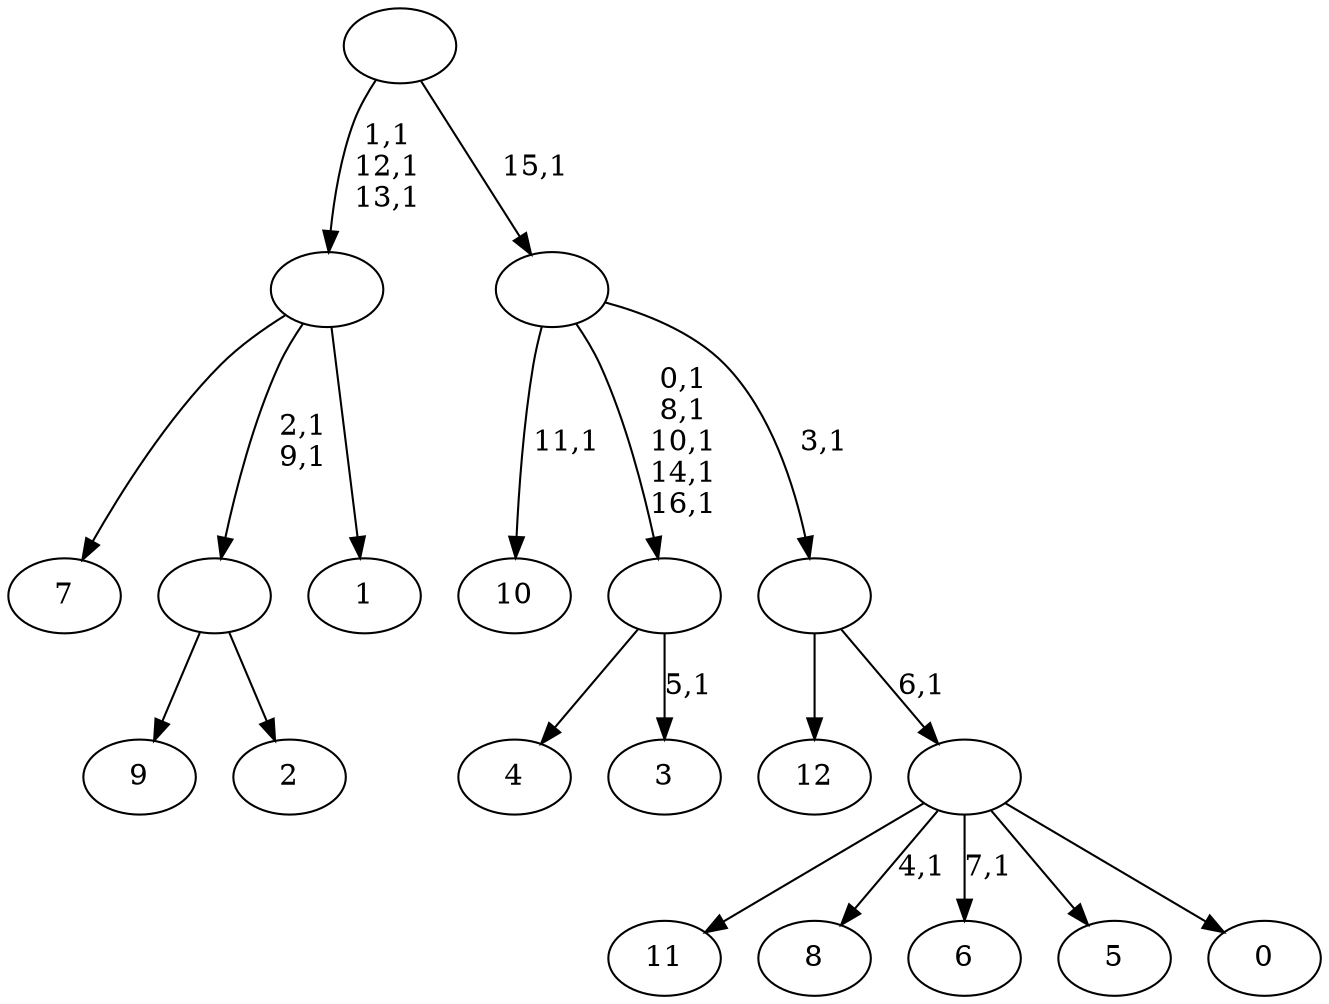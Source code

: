 digraph T {
	30 [label="12"]
	29 [label="11"]
	28 [label="10"]
	26 [label="9"]
	25 [label="8"]
	23 [label="7"]
	22 [label="6"]
	20 [label="5"]
	19 [label="4"]
	18 [label="3"]
	16 [label=""]
	11 [label="2"]
	10 [label=""]
	8 [label="1"]
	7 [label=""]
	4 [label="0"]
	3 [label=""]
	2 [label=""]
	1 [label=""]
	0 [label=""]
	16 -> 18 [label="5,1"]
	16 -> 19 [label=""]
	10 -> 26 [label=""]
	10 -> 11 [label=""]
	7 -> 10 [label="2,1\n9,1"]
	7 -> 23 [label=""]
	7 -> 8 [label=""]
	3 -> 22 [label="7,1"]
	3 -> 25 [label="4,1"]
	3 -> 29 [label=""]
	3 -> 20 [label=""]
	3 -> 4 [label=""]
	2 -> 30 [label=""]
	2 -> 3 [label="6,1"]
	1 -> 16 [label="0,1\n8,1\n10,1\n14,1\n16,1"]
	1 -> 28 [label="11,1"]
	1 -> 2 [label="3,1"]
	0 -> 7 [label="1,1\n12,1\n13,1"]
	0 -> 1 [label="15,1"]
}
